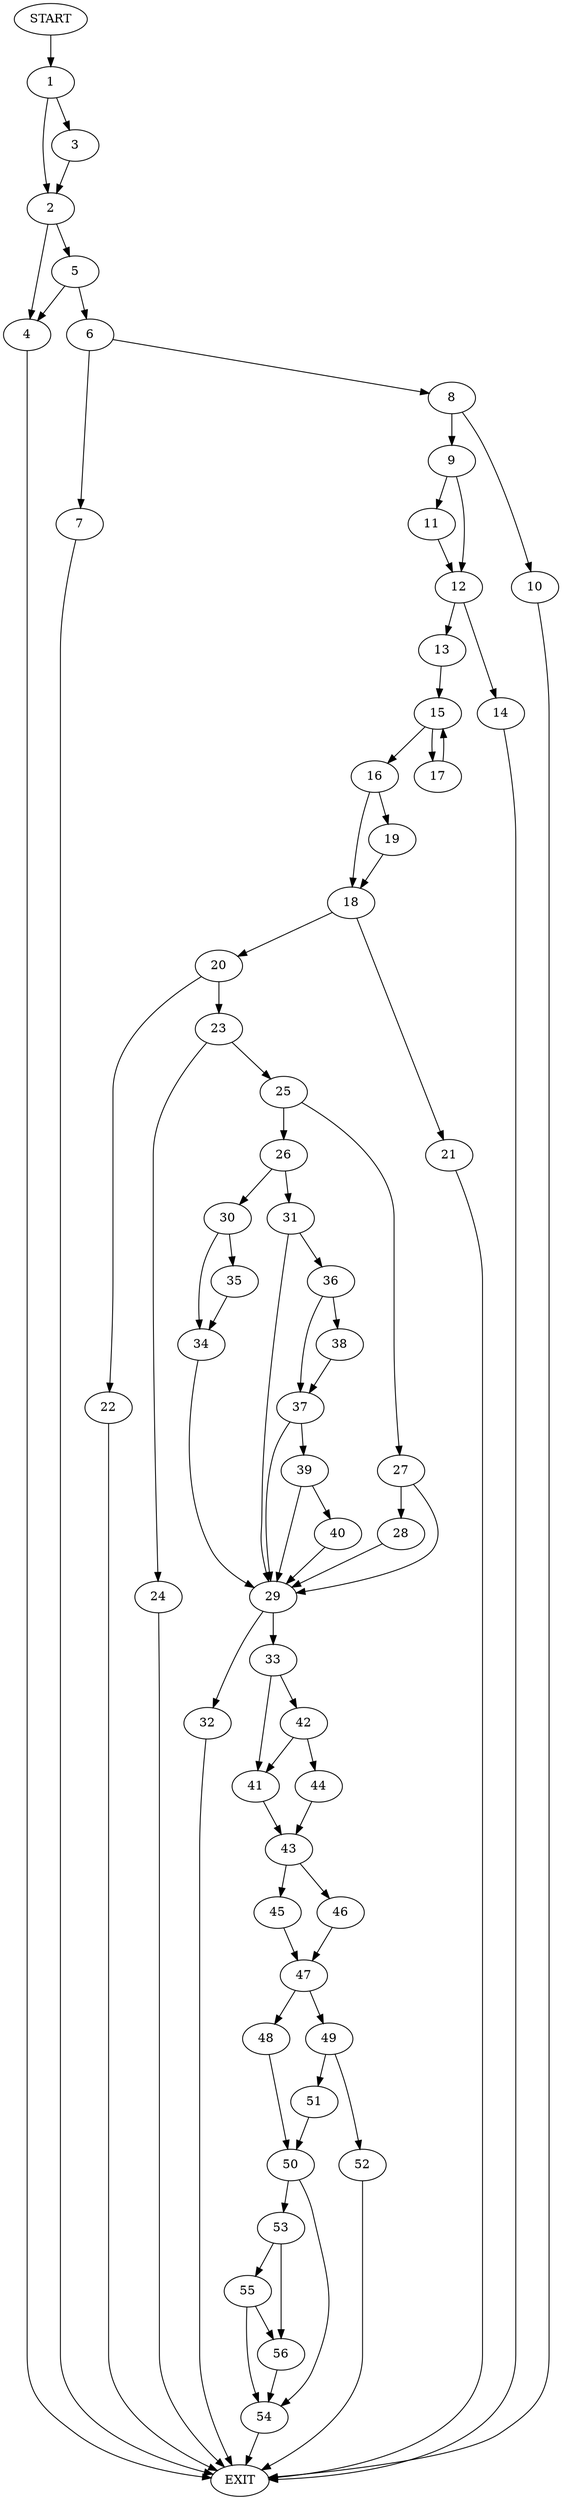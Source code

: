 digraph {
0 [label="START"]
57 [label="EXIT"]
0 -> 1
1 -> 2
1 -> 3
2 -> 4
2 -> 5
3 -> 2
4 -> 57
5 -> 4
5 -> 6
6 -> 7
6 -> 8
8 -> 9
8 -> 10
7 -> 57
10 -> 57
9 -> 11
9 -> 12
12 -> 13
12 -> 14
11 -> 12
13 -> 15
14 -> 57
15 -> 16
15 -> 17
17 -> 15
16 -> 18
16 -> 19
18 -> 20
18 -> 21
19 -> 18
21 -> 57
20 -> 22
20 -> 23
22 -> 57
23 -> 24
23 -> 25
25 -> 26
25 -> 27
24 -> 57
27 -> 28
27 -> 29
26 -> 30
26 -> 31
29 -> 32
29 -> 33
28 -> 29
30 -> 34
30 -> 35
31 -> 36
31 -> 29
34 -> 29
35 -> 34
36 -> 37
36 -> 38
38 -> 37
37 -> 39
37 -> 29
39 -> 40
39 -> 29
40 -> 29
33 -> 41
33 -> 42
32 -> 57
41 -> 43
42 -> 44
42 -> 41
44 -> 43
43 -> 45
43 -> 46
46 -> 47
45 -> 47
47 -> 48
47 -> 49
48 -> 50
49 -> 51
49 -> 52
50 -> 53
50 -> 54
51 -> 50
52 -> 57
53 -> 55
53 -> 56
54 -> 57
55 -> 54
55 -> 56
56 -> 54
}
